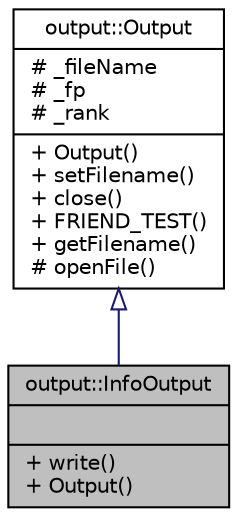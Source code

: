 digraph "output::InfoOutput"
{
 // LATEX_PDF_SIZE
  edge [fontname="Helvetica",fontsize="10",labelfontname="Helvetica",labelfontsize="10"];
  node [fontname="Helvetica",fontsize="10",shape=record];
  Node1 [label="{output::InfoOutput\n||+ write()\l+ Output()\l}",height=0.2,width=0.4,color="black", fillcolor="grey75", style="filled", fontcolor="black",tooltip="Output file for info file."];
  Node2 -> Node1 [dir="back",color="midnightblue",fontsize="10",style="solid",arrowtail="onormal",fontname="Helvetica"];
  Node2 [label="{output::Output\n|# _fileName\l# _fp\l# _rank\l|+ Output()\l+ setFilename()\l+ close()\l+ FRIEND_TEST()\l+ getFilename()\l# openFile()\l}",height=0.2,width=0.4,color="black", fillcolor="white", style="filled",URL="$classoutput_1_1Output.html",tooltip="Base class for output files."];
}
